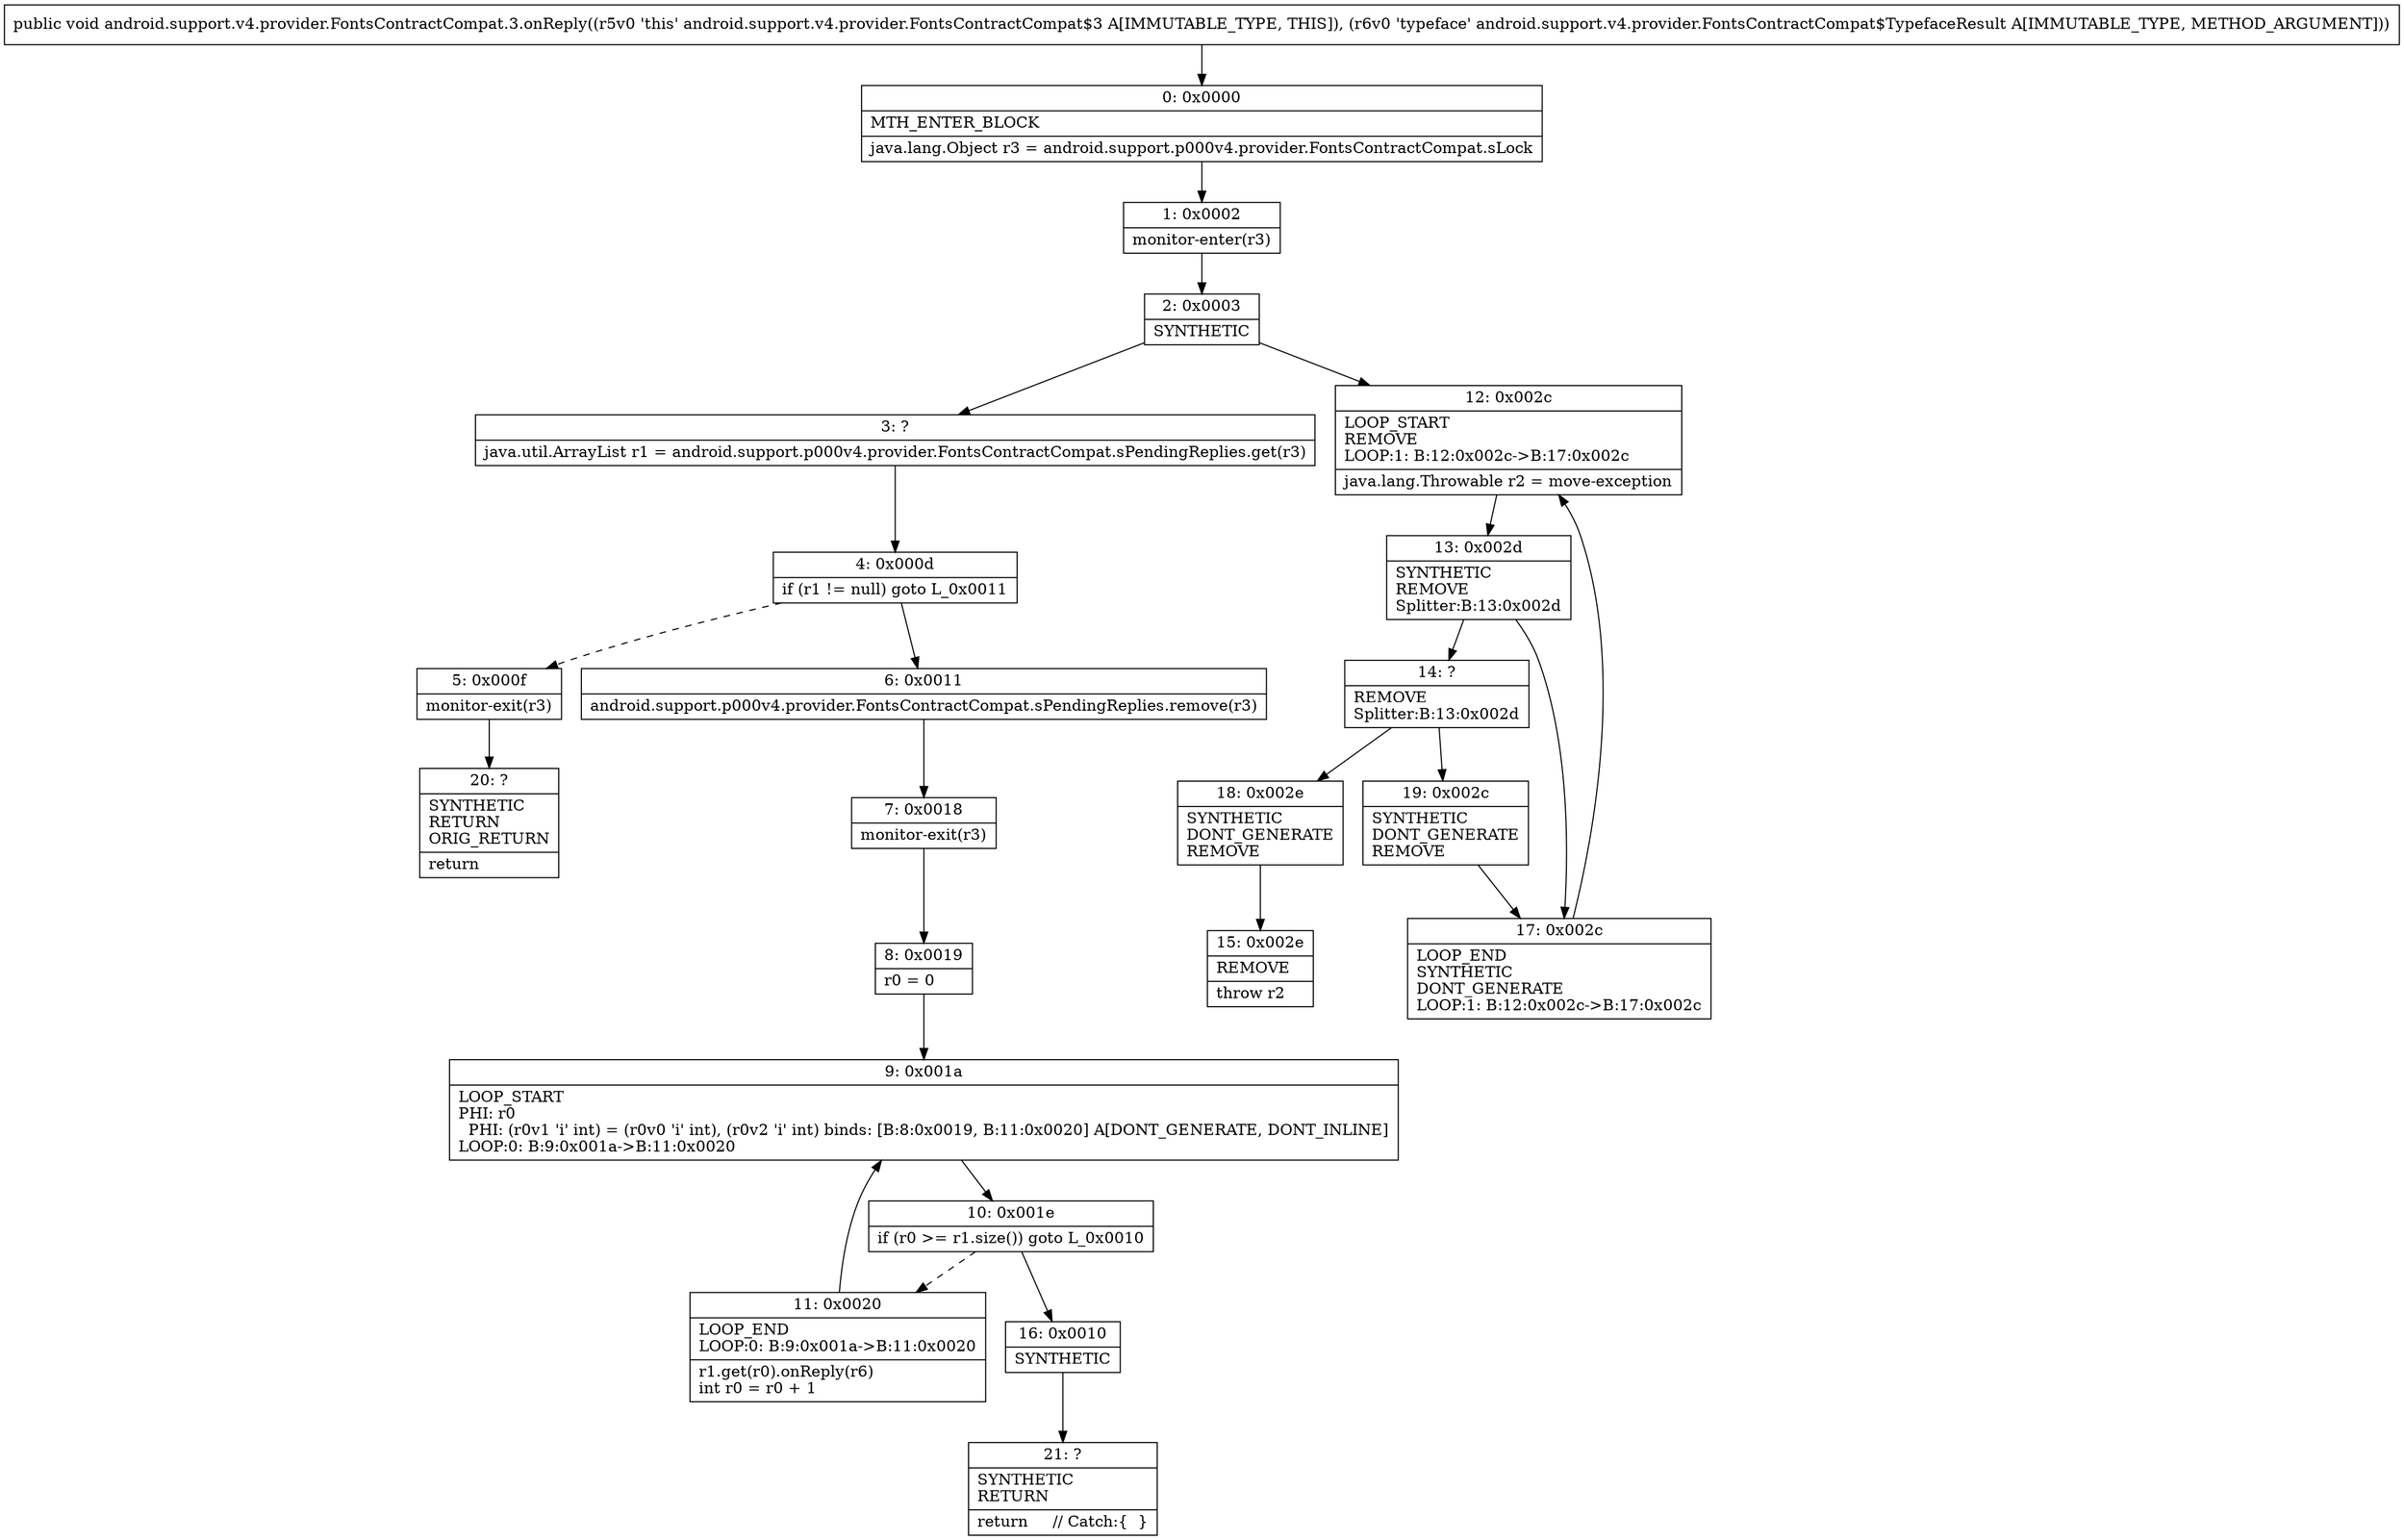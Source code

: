 digraph "CFG forandroid.support.v4.provider.FontsContractCompat.3.onReply(Landroid\/support\/v4\/provider\/FontsContractCompat$TypefaceResult;)V" {
Node_0 [shape=record,label="{0\:\ 0x0000|MTH_ENTER_BLOCK\l|java.lang.Object r3 = android.support.p000v4.provider.FontsContractCompat.sLock\l}"];
Node_1 [shape=record,label="{1\:\ 0x0002|monitor\-enter(r3)\l}"];
Node_2 [shape=record,label="{2\:\ 0x0003|SYNTHETIC\l}"];
Node_3 [shape=record,label="{3\:\ ?|java.util.ArrayList r1 = android.support.p000v4.provider.FontsContractCompat.sPendingReplies.get(r3)\l}"];
Node_4 [shape=record,label="{4\:\ 0x000d|if (r1 != null) goto L_0x0011\l}"];
Node_5 [shape=record,label="{5\:\ 0x000f|monitor\-exit(r3)\l}"];
Node_6 [shape=record,label="{6\:\ 0x0011|android.support.p000v4.provider.FontsContractCompat.sPendingReplies.remove(r3)\l}"];
Node_7 [shape=record,label="{7\:\ 0x0018|monitor\-exit(r3)\l}"];
Node_8 [shape=record,label="{8\:\ 0x0019|r0 = 0\l}"];
Node_9 [shape=record,label="{9\:\ 0x001a|LOOP_START\lPHI: r0 \l  PHI: (r0v1 'i' int) = (r0v0 'i' int), (r0v2 'i' int) binds: [B:8:0x0019, B:11:0x0020] A[DONT_GENERATE, DONT_INLINE]\lLOOP:0: B:9:0x001a\-\>B:11:0x0020\l}"];
Node_10 [shape=record,label="{10\:\ 0x001e|if (r0 \>= r1.size()) goto L_0x0010\l}"];
Node_11 [shape=record,label="{11\:\ 0x0020|LOOP_END\lLOOP:0: B:9:0x001a\-\>B:11:0x0020\l|r1.get(r0).onReply(r6)\lint r0 = r0 + 1\l}"];
Node_12 [shape=record,label="{12\:\ 0x002c|LOOP_START\lREMOVE\lLOOP:1: B:12:0x002c\-\>B:17:0x002c\l|java.lang.Throwable r2 = move\-exception\l}"];
Node_13 [shape=record,label="{13\:\ 0x002d|SYNTHETIC\lREMOVE\lSplitter:B:13:0x002d\l}"];
Node_14 [shape=record,label="{14\:\ ?|REMOVE\lSplitter:B:13:0x002d\l}"];
Node_15 [shape=record,label="{15\:\ 0x002e|REMOVE\l|throw r2\l}"];
Node_16 [shape=record,label="{16\:\ 0x0010|SYNTHETIC\l}"];
Node_17 [shape=record,label="{17\:\ 0x002c|LOOP_END\lSYNTHETIC\lDONT_GENERATE\lLOOP:1: B:12:0x002c\-\>B:17:0x002c\l}"];
Node_18 [shape=record,label="{18\:\ 0x002e|SYNTHETIC\lDONT_GENERATE\lREMOVE\l}"];
Node_19 [shape=record,label="{19\:\ 0x002c|SYNTHETIC\lDONT_GENERATE\lREMOVE\l}"];
Node_20 [shape=record,label="{20\:\ ?|SYNTHETIC\lRETURN\lORIG_RETURN\l|return\l}"];
Node_21 [shape=record,label="{21\:\ ?|SYNTHETIC\lRETURN\l|return     \/\/ Catch:\{  \}\l}"];
MethodNode[shape=record,label="{public void android.support.v4.provider.FontsContractCompat.3.onReply((r5v0 'this' android.support.v4.provider.FontsContractCompat$3 A[IMMUTABLE_TYPE, THIS]), (r6v0 'typeface' android.support.v4.provider.FontsContractCompat$TypefaceResult A[IMMUTABLE_TYPE, METHOD_ARGUMENT])) }"];
MethodNode -> Node_0;
Node_0 -> Node_1;
Node_1 -> Node_2;
Node_2 -> Node_3;
Node_2 -> Node_12;
Node_3 -> Node_4;
Node_4 -> Node_5[style=dashed];
Node_4 -> Node_6;
Node_5 -> Node_20;
Node_6 -> Node_7;
Node_7 -> Node_8;
Node_8 -> Node_9;
Node_9 -> Node_10;
Node_10 -> Node_11[style=dashed];
Node_10 -> Node_16;
Node_11 -> Node_9;
Node_12 -> Node_13;
Node_13 -> Node_14;
Node_13 -> Node_17;
Node_14 -> Node_18;
Node_14 -> Node_19;
Node_16 -> Node_21;
Node_17 -> Node_12;
Node_18 -> Node_15;
Node_19 -> Node_17;
}

